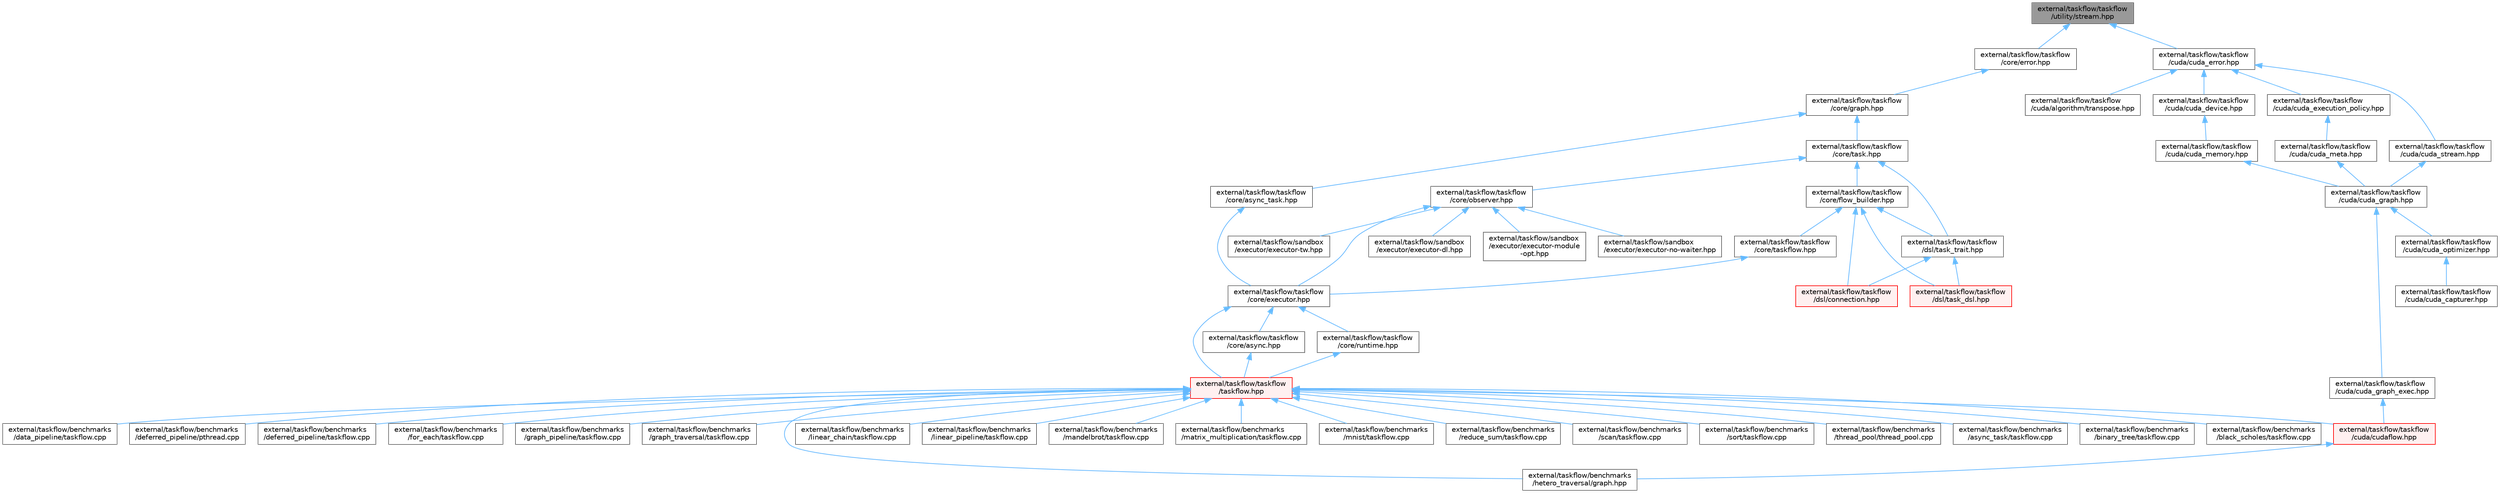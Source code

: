 digraph "external/taskflow/taskflow/utility/stream.hpp"
{
 // LATEX_PDF_SIZE
  bgcolor="transparent";
  edge [fontname=Helvetica,fontsize=10,labelfontname=Helvetica,labelfontsize=10];
  node [fontname=Helvetica,fontsize=10,shape=box,height=0.2,width=0.4];
  Node1 [id="Node000001",label="external/taskflow/taskflow\l/utility/stream.hpp",height=0.2,width=0.4,color="gray40", fillcolor="grey60", style="filled", fontcolor="black",tooltip=" "];
  Node1 -> Node2 [id="edge61_Node000001_Node000002",dir="back",color="steelblue1",style="solid",tooltip=" "];
  Node2 [id="Node000002",label="external/taskflow/taskflow\l/core/error.hpp",height=0.2,width=0.4,color="grey40", fillcolor="white", style="filled",URL="$error_8hpp.html",tooltip=" "];
  Node2 -> Node3 [id="edge62_Node000002_Node000003",dir="back",color="steelblue1",style="solid",tooltip=" "];
  Node3 [id="Node000003",label="external/taskflow/taskflow\l/core/graph.hpp",height=0.2,width=0.4,color="grey40", fillcolor="white", style="filled",URL="$taskflow_2core_2graph_8hpp.html",tooltip="graph include file"];
  Node3 -> Node4 [id="edge63_Node000003_Node000004",dir="back",color="steelblue1",style="solid",tooltip=" "];
  Node4 [id="Node000004",label="external/taskflow/taskflow\l/core/async_task.hpp",height=0.2,width=0.4,color="grey40", fillcolor="white", style="filled",URL="$taskflow_2core_2async__task_8hpp.html",tooltip="asynchronous task include file"];
  Node4 -> Node5 [id="edge64_Node000004_Node000005",dir="back",color="steelblue1",style="solid",tooltip=" "];
  Node5 [id="Node000005",label="external/taskflow/taskflow\l/core/executor.hpp",height=0.2,width=0.4,color="grey40", fillcolor="white", style="filled",URL="$executor_8hpp.html",tooltip="executor include file"];
  Node5 -> Node6 [id="edge65_Node000005_Node000006",dir="back",color="steelblue1",style="solid",tooltip=" "];
  Node6 [id="Node000006",label="external/taskflow/taskflow\l/core/async.hpp",height=0.2,width=0.4,color="grey40", fillcolor="white", style="filled",URL="$async_8hpp.html",tooltip=" "];
  Node6 -> Node7 [id="edge66_Node000006_Node000007",dir="back",color="steelblue1",style="solid",tooltip=" "];
  Node7 [id="Node000007",label="external/taskflow/taskflow\l/taskflow.hpp",height=0.2,width=0.4,color="red", fillcolor="#FFF0F0", style="filled",URL="$taskflow_8hpp.html",tooltip="main taskflow include file"];
  Node7 -> Node8 [id="edge67_Node000007_Node000008",dir="back",color="steelblue1",style="solid",tooltip=" "];
  Node8 [id="Node000008",label="external/taskflow/benchmarks\l/async_task/taskflow.cpp",height=0.2,width=0.4,color="grey40", fillcolor="white", style="filled",URL="$benchmarks_2async__task_2taskflow_8cpp.html",tooltip=" "];
  Node7 -> Node9 [id="edge68_Node000007_Node000009",dir="back",color="steelblue1",style="solid",tooltip=" "];
  Node9 [id="Node000009",label="external/taskflow/benchmarks\l/binary_tree/taskflow.cpp",height=0.2,width=0.4,color="grey40", fillcolor="white", style="filled",URL="$benchmarks_2binary__tree_2taskflow_8cpp.html",tooltip=" "];
  Node7 -> Node10 [id="edge69_Node000007_Node000010",dir="back",color="steelblue1",style="solid",tooltip=" "];
  Node10 [id="Node000010",label="external/taskflow/benchmarks\l/black_scholes/taskflow.cpp",height=0.2,width=0.4,color="grey40", fillcolor="white", style="filled",URL="$benchmarks_2black__scholes_2taskflow_8cpp.html",tooltip=" "];
  Node7 -> Node11 [id="edge70_Node000007_Node000011",dir="back",color="steelblue1",style="solid",tooltip=" "];
  Node11 [id="Node000011",label="external/taskflow/benchmarks\l/data_pipeline/taskflow.cpp",height=0.2,width=0.4,color="grey40", fillcolor="white", style="filled",URL="$benchmarks_2data__pipeline_2taskflow_8cpp.html",tooltip=" "];
  Node7 -> Node12 [id="edge71_Node000007_Node000012",dir="back",color="steelblue1",style="solid",tooltip=" "];
  Node12 [id="Node000012",label="external/taskflow/benchmarks\l/deferred_pipeline/pthread.cpp",height=0.2,width=0.4,color="grey40", fillcolor="white", style="filled",URL="$benchmarks_2deferred__pipeline_2pthread_8cpp.html",tooltip=" "];
  Node7 -> Node13 [id="edge72_Node000007_Node000013",dir="back",color="steelblue1",style="solid",tooltip=" "];
  Node13 [id="Node000013",label="external/taskflow/benchmarks\l/deferred_pipeline/taskflow.cpp",height=0.2,width=0.4,color="grey40", fillcolor="white", style="filled",URL="$benchmarks_2deferred__pipeline_2taskflow_8cpp.html",tooltip=" "];
  Node7 -> Node14 [id="edge73_Node000007_Node000014",dir="back",color="steelblue1",style="solid",tooltip=" "];
  Node14 [id="Node000014",label="external/taskflow/benchmarks\l/for_each/taskflow.cpp",height=0.2,width=0.4,color="grey40", fillcolor="white", style="filled",URL="$benchmarks_2for__each_2taskflow_8cpp.html",tooltip=" "];
  Node7 -> Node15 [id="edge74_Node000007_Node000015",dir="back",color="steelblue1",style="solid",tooltip=" "];
  Node15 [id="Node000015",label="external/taskflow/benchmarks\l/graph_pipeline/taskflow.cpp",height=0.2,width=0.4,color="grey40", fillcolor="white", style="filled",URL="$benchmarks_2graph__pipeline_2taskflow_8cpp.html",tooltip=" "];
  Node7 -> Node16 [id="edge75_Node000007_Node000016",dir="back",color="steelblue1",style="solid",tooltip=" "];
  Node16 [id="Node000016",label="external/taskflow/benchmarks\l/graph_traversal/taskflow.cpp",height=0.2,width=0.4,color="grey40", fillcolor="white", style="filled",URL="$benchmarks_2graph__traversal_2taskflow_8cpp.html",tooltip=" "];
  Node7 -> Node17 [id="edge76_Node000007_Node000017",dir="back",color="steelblue1",style="solid",tooltip=" "];
  Node17 [id="Node000017",label="external/taskflow/benchmarks\l/hetero_traversal/graph.hpp",height=0.2,width=0.4,color="grey40", fillcolor="white", style="filled",URL="$benchmarks_2hetero__traversal_2graph_8hpp.html",tooltip=" "];
  Node7 -> Node18 [id="edge77_Node000007_Node000018",dir="back",color="steelblue1",style="solid",tooltip=" "];
  Node18 [id="Node000018",label="external/taskflow/benchmarks\l/linear_chain/taskflow.cpp",height=0.2,width=0.4,color="grey40", fillcolor="white", style="filled",URL="$benchmarks_2linear__chain_2taskflow_8cpp.html",tooltip=" "];
  Node7 -> Node19 [id="edge78_Node000007_Node000019",dir="back",color="steelblue1",style="solid",tooltip=" "];
  Node19 [id="Node000019",label="external/taskflow/benchmarks\l/linear_pipeline/taskflow.cpp",height=0.2,width=0.4,color="grey40", fillcolor="white", style="filled",URL="$benchmarks_2linear__pipeline_2taskflow_8cpp.html",tooltip=" "];
  Node7 -> Node20 [id="edge79_Node000007_Node000020",dir="back",color="steelblue1",style="solid",tooltip=" "];
  Node20 [id="Node000020",label="external/taskflow/benchmarks\l/mandelbrot/taskflow.cpp",height=0.2,width=0.4,color="grey40", fillcolor="white", style="filled",URL="$benchmarks_2mandelbrot_2taskflow_8cpp.html",tooltip=" "];
  Node7 -> Node21 [id="edge80_Node000007_Node000021",dir="back",color="steelblue1",style="solid",tooltip=" "];
  Node21 [id="Node000021",label="external/taskflow/benchmarks\l/matrix_multiplication/taskflow.cpp",height=0.2,width=0.4,color="grey40", fillcolor="white", style="filled",URL="$benchmarks_2matrix__multiplication_2taskflow_8cpp.html",tooltip=" "];
  Node7 -> Node22 [id="edge81_Node000007_Node000022",dir="back",color="steelblue1",style="solid",tooltip=" "];
  Node22 [id="Node000022",label="external/taskflow/benchmarks\l/mnist/taskflow.cpp",height=0.2,width=0.4,color="grey40", fillcolor="white", style="filled",URL="$benchmarks_2mnist_2taskflow_8cpp.html",tooltip=" "];
  Node7 -> Node23 [id="edge82_Node000007_Node000023",dir="back",color="steelblue1",style="solid",tooltip=" "];
  Node23 [id="Node000023",label="external/taskflow/benchmarks\l/reduce_sum/taskflow.cpp",height=0.2,width=0.4,color="grey40", fillcolor="white", style="filled",URL="$benchmarks_2reduce__sum_2taskflow_8cpp.html",tooltip=" "];
  Node7 -> Node24 [id="edge83_Node000007_Node000024",dir="back",color="steelblue1",style="solid",tooltip=" "];
  Node24 [id="Node000024",label="external/taskflow/benchmarks\l/scan/taskflow.cpp",height=0.2,width=0.4,color="grey40", fillcolor="white", style="filled",URL="$benchmarks_2scan_2taskflow_8cpp.html",tooltip=" "];
  Node7 -> Node25 [id="edge84_Node000007_Node000025",dir="back",color="steelblue1",style="solid",tooltip=" "];
  Node25 [id="Node000025",label="external/taskflow/benchmarks\l/sort/taskflow.cpp",height=0.2,width=0.4,color="grey40", fillcolor="white", style="filled",URL="$benchmarks_2sort_2taskflow_8cpp.html",tooltip=" "];
  Node7 -> Node26 [id="edge85_Node000007_Node000026",dir="back",color="steelblue1",style="solid",tooltip=" "];
  Node26 [id="Node000026",label="external/taskflow/benchmarks\l/thread_pool/thread_pool.cpp",height=0.2,width=0.4,color="grey40", fillcolor="white", style="filled",URL="$thread__pool_8cpp.html",tooltip=" "];
  Node7 -> Node105 [id="edge86_Node000007_Node000105",dir="back",color="steelblue1",style="solid",tooltip=" "];
  Node105 [id="Node000105",label="external/taskflow/taskflow\l/cuda/cudaflow.hpp",height=0.2,width=0.4,color="red", fillcolor="#FFF0F0", style="filled",URL="$cudaflow_8hpp.html",tooltip="cudaFlow include file"];
  Node105 -> Node17 [id="edge87_Node000105_Node000017",dir="back",color="steelblue1",style="solid",tooltip=" "];
  Node5 -> Node138 [id="edge88_Node000005_Node000138",dir="back",color="steelblue1",style="solid",tooltip=" "];
  Node138 [id="Node000138",label="external/taskflow/taskflow\l/core/runtime.hpp",height=0.2,width=0.4,color="grey40", fillcolor="white", style="filled",URL="$runtime_8hpp.html",tooltip=" "];
  Node138 -> Node7 [id="edge89_Node000138_Node000007",dir="back",color="steelblue1",style="solid",tooltip=" "];
  Node5 -> Node7 [id="edge90_Node000005_Node000007",dir="back",color="steelblue1",style="solid",tooltip=" "];
  Node3 -> Node139 [id="edge91_Node000003_Node000139",dir="back",color="steelblue1",style="solid",tooltip=" "];
  Node139 [id="Node000139",label="external/taskflow/taskflow\l/core/task.hpp",height=0.2,width=0.4,color="grey40", fillcolor="white", style="filled",URL="$task_8hpp.html",tooltip="task include file"];
  Node139 -> Node140 [id="edge92_Node000139_Node000140",dir="back",color="steelblue1",style="solid",tooltip=" "];
  Node140 [id="Node000140",label="external/taskflow/taskflow\l/core/flow_builder.hpp",height=0.2,width=0.4,color="grey40", fillcolor="white", style="filled",URL="$flow__builder_8hpp.html",tooltip="flow builder include file"];
  Node140 -> Node141 [id="edge93_Node000140_Node000141",dir="back",color="steelblue1",style="solid",tooltip=" "];
  Node141 [id="Node000141",label="external/taskflow/taskflow\l/core/taskflow.hpp",height=0.2,width=0.4,color="grey40", fillcolor="white", style="filled",URL="$core_2taskflow_8hpp.html",tooltip="taskflow include file"];
  Node141 -> Node5 [id="edge94_Node000141_Node000005",dir="back",color="steelblue1",style="solid",tooltip=" "];
  Node140 -> Node142 [id="edge95_Node000140_Node000142",dir="back",color="steelblue1",style="solid",tooltip=" "];
  Node142 [id="Node000142",label="external/taskflow/taskflow\l/dsl/connection.hpp",height=0.2,width=0.4,color="red", fillcolor="#FFF0F0", style="filled",URL="$connection_8hpp.html",tooltip=" "];
  Node140 -> Node144 [id="edge96_Node000140_Node000144",dir="back",color="steelblue1",style="solid",tooltip=" "];
  Node144 [id="Node000144",label="external/taskflow/taskflow\l/dsl/task_dsl.hpp",height=0.2,width=0.4,color="red", fillcolor="#FFF0F0", style="filled",URL="$task__dsl_8hpp.html",tooltip=" "];
  Node140 -> Node146 [id="edge97_Node000140_Node000146",dir="back",color="steelblue1",style="solid",tooltip=" "];
  Node146 [id="Node000146",label="external/taskflow/taskflow\l/dsl/task_trait.hpp",height=0.2,width=0.4,color="grey40", fillcolor="white", style="filled",URL="$task__trait_8hpp.html",tooltip=" "];
  Node146 -> Node142 [id="edge98_Node000146_Node000142",dir="back",color="steelblue1",style="solid",tooltip=" "];
  Node146 -> Node144 [id="edge99_Node000146_Node000144",dir="back",color="steelblue1",style="solid",tooltip=" "];
  Node139 -> Node147 [id="edge100_Node000139_Node000147",dir="back",color="steelblue1",style="solid",tooltip=" "];
  Node147 [id="Node000147",label="external/taskflow/taskflow\l/core/observer.hpp",height=0.2,width=0.4,color="grey40", fillcolor="white", style="filled",URL="$observer_8hpp.html",tooltip="observer include file"];
  Node147 -> Node148 [id="edge101_Node000147_Node000148",dir="back",color="steelblue1",style="solid",tooltip=" "];
  Node148 [id="Node000148",label="external/taskflow/sandbox\l/executor/executor-dl.hpp",height=0.2,width=0.4,color="grey40", fillcolor="white", style="filled",URL="$executor-dl_8hpp.html",tooltip=" "];
  Node147 -> Node149 [id="edge102_Node000147_Node000149",dir="back",color="steelblue1",style="solid",tooltip=" "];
  Node149 [id="Node000149",label="external/taskflow/sandbox\l/executor/executor-module\l-opt.hpp",height=0.2,width=0.4,color="grey40", fillcolor="white", style="filled",URL="$executor-module-opt_8hpp.html",tooltip=" "];
  Node147 -> Node150 [id="edge103_Node000147_Node000150",dir="back",color="steelblue1",style="solid",tooltip=" "];
  Node150 [id="Node000150",label="external/taskflow/sandbox\l/executor/executor-no-waiter.hpp",height=0.2,width=0.4,color="grey40", fillcolor="white", style="filled",URL="$executor-no-waiter_8hpp.html",tooltip=" "];
  Node147 -> Node151 [id="edge104_Node000147_Node000151",dir="back",color="steelblue1",style="solid",tooltip=" "];
  Node151 [id="Node000151",label="external/taskflow/sandbox\l/executor/executor-tw.hpp",height=0.2,width=0.4,color="grey40", fillcolor="white", style="filled",URL="$executor-tw_8hpp.html",tooltip=" "];
  Node147 -> Node5 [id="edge105_Node000147_Node000005",dir="back",color="steelblue1",style="solid",tooltip=" "];
  Node139 -> Node146 [id="edge106_Node000139_Node000146",dir="back",color="steelblue1",style="solid",tooltip=" "];
  Node1 -> Node152 [id="edge107_Node000001_Node000152",dir="back",color="steelblue1",style="solid",tooltip=" "];
  Node152 [id="Node000152",label="external/taskflow/taskflow\l/cuda/cuda_error.hpp",height=0.2,width=0.4,color="grey40", fillcolor="white", style="filled",URL="$cuda__error_8hpp.html",tooltip=" "];
  Node152 -> Node153 [id="edge108_Node000152_Node000153",dir="back",color="steelblue1",style="solid",tooltip=" "];
  Node153 [id="Node000153",label="external/taskflow/taskflow\l/cuda/algorithm/transpose.hpp",height=0.2,width=0.4,color="grey40", fillcolor="white", style="filled",URL="$transpose_8hpp.html",tooltip=" "];
  Node152 -> Node154 [id="edge109_Node000152_Node000154",dir="back",color="steelblue1",style="solid",tooltip=" "];
  Node154 [id="Node000154",label="external/taskflow/taskflow\l/cuda/cuda_device.hpp",height=0.2,width=0.4,color="grey40", fillcolor="white", style="filled",URL="$cuda__device_8hpp.html",tooltip="CUDA device utilities include file"];
  Node154 -> Node155 [id="edge110_Node000154_Node000155",dir="back",color="steelblue1",style="solid",tooltip=" "];
  Node155 [id="Node000155",label="external/taskflow/taskflow\l/cuda/cuda_memory.hpp",height=0.2,width=0.4,color="grey40", fillcolor="white", style="filled",URL="$cuda__memory_8hpp.html",tooltip="CUDA memory utilities include file"];
  Node155 -> Node156 [id="edge111_Node000155_Node000156",dir="back",color="steelblue1",style="solid",tooltip=" "];
  Node156 [id="Node000156",label="external/taskflow/taskflow\l/cuda/cuda_graph.hpp",height=0.2,width=0.4,color="grey40", fillcolor="white", style="filled",URL="$cuda__graph_8hpp.html",tooltip=" "];
  Node156 -> Node157 [id="edge112_Node000156_Node000157",dir="back",color="steelblue1",style="solid",tooltip=" "];
  Node157 [id="Node000157",label="external/taskflow/taskflow\l/cuda/cuda_graph_exec.hpp",height=0.2,width=0.4,color="grey40", fillcolor="white", style="filled",URL="$cuda__graph__exec_8hpp.html",tooltip=" "];
  Node157 -> Node105 [id="edge113_Node000157_Node000105",dir="back",color="steelblue1",style="solid",tooltip=" "];
  Node156 -> Node158 [id="edge114_Node000156_Node000158",dir="back",color="steelblue1",style="solid",tooltip=" "];
  Node158 [id="Node000158",label="external/taskflow/taskflow\l/cuda/cuda_optimizer.hpp",height=0.2,width=0.4,color="grey40", fillcolor="white", style="filled",URL="$cuda__optimizer_8hpp.html",tooltip="cudaFlow capturing algorithms include file"];
  Node158 -> Node159 [id="edge115_Node000158_Node000159",dir="back",color="steelblue1",style="solid",tooltip=" "];
  Node159 [id="Node000159",label="external/taskflow/taskflow\l/cuda/cuda_capturer.hpp",height=0.2,width=0.4,color="grey40", fillcolor="white", style="filled",URL="$cuda__capturer_8hpp.html",tooltip="cudaFlow capturer include file"];
  Node152 -> Node160 [id="edge116_Node000152_Node000160",dir="back",color="steelblue1",style="solid",tooltip=" "];
  Node160 [id="Node000160",label="external/taskflow/taskflow\l/cuda/cuda_execution_policy.hpp",height=0.2,width=0.4,color="grey40", fillcolor="white", style="filled",URL="$cuda__execution__policy_8hpp.html",tooltip="CUDA execution policy include file"];
  Node160 -> Node161 [id="edge117_Node000160_Node000161",dir="back",color="steelblue1",style="solid",tooltip=" "];
  Node161 [id="Node000161",label="external/taskflow/taskflow\l/cuda/cuda_meta.hpp",height=0.2,width=0.4,color="grey40", fillcolor="white", style="filled",URL="$cuda__meta_8hpp.html",tooltip=" "];
  Node161 -> Node156 [id="edge118_Node000161_Node000156",dir="back",color="steelblue1",style="solid",tooltip=" "];
  Node152 -> Node162 [id="edge119_Node000152_Node000162",dir="back",color="steelblue1",style="solid",tooltip=" "];
  Node162 [id="Node000162",label="external/taskflow/taskflow\l/cuda/cuda_stream.hpp",height=0.2,width=0.4,color="grey40", fillcolor="white", style="filled",URL="$cuda__stream_8hpp.html",tooltip="CUDA stream utilities include file"];
  Node162 -> Node156 [id="edge120_Node000162_Node000156",dir="back",color="steelblue1",style="solid",tooltip=" "];
}
